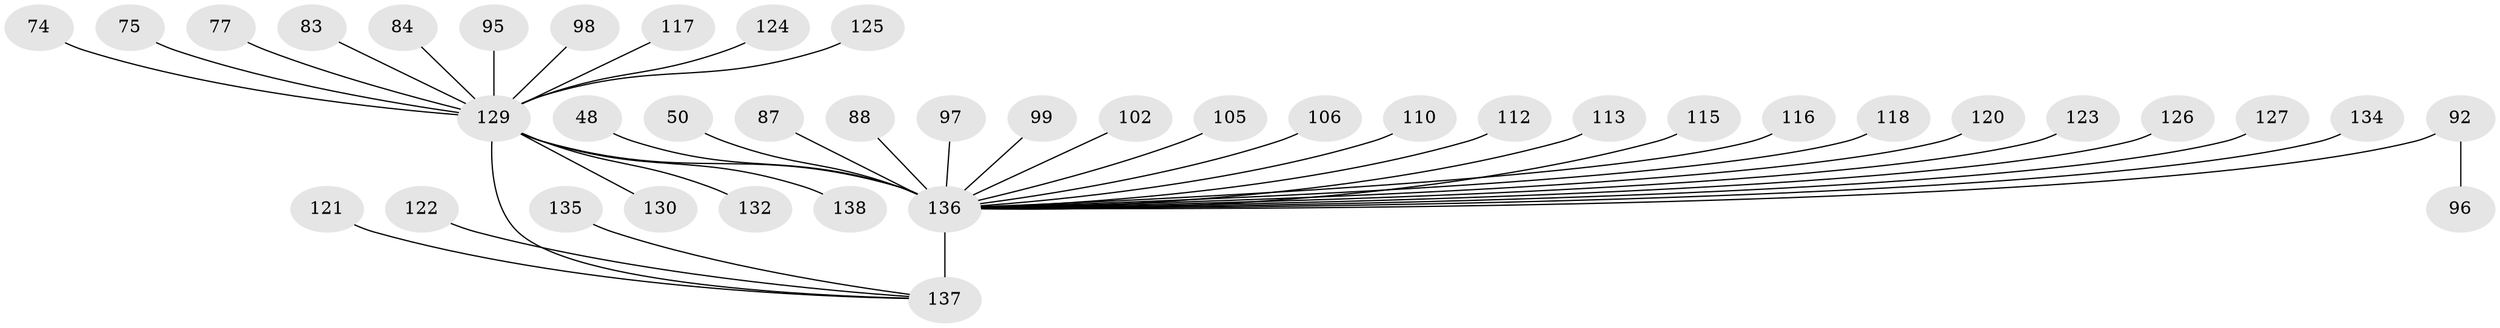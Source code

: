 // original degree distribution, {28: 0.007246376811594203, 4: 0.043478260869565216, 8: 0.007246376811594203, 11: 0.007246376811594203, 7: 0.021739130434782608, 1: 0.572463768115942, 9: 0.007246376811594203, 13: 0.007246376811594203, 6: 0.036231884057971016, 3: 0.10144927536231885, 2: 0.18115942028985507, 5: 0.007246376811594203}
// Generated by graph-tools (version 1.1) at 2025/51/03/04/25 21:51:54]
// undirected, 41 vertices, 41 edges
graph export_dot {
graph [start="1"]
  node [color=gray90,style=filled];
  48;
  50;
  74;
  75;
  77;
  83;
  84;
  87;
  88 [super="+68"];
  92 [super="+55+78"];
  95 [super="+81"];
  96;
  97;
  98;
  99;
  102;
  105;
  106;
  110;
  112;
  113;
  115;
  116;
  117;
  118 [super="+21+103"];
  120;
  121;
  122;
  123 [super="+61"];
  124;
  125;
  126 [super="+89"];
  127 [super="+76"];
  129 [super="+67+100"];
  130 [super="+82"];
  132;
  134;
  135;
  136 [super="+35+131+133+17+28+91+25+26+37"];
  137 [super="+12+109+80+93+104+101+108+111+119"];
  138 [super="+56"];
  48 -- 136;
  50 -- 136;
  74 -- 129;
  75 -- 129;
  77 -- 129;
  83 -- 129;
  84 -- 129;
  87 -- 136;
  88 -- 136;
  92 -- 96;
  92 -- 136 [weight=3];
  95 -- 129 [weight=2];
  97 -- 136;
  98 -- 129;
  99 -- 136;
  102 -- 136;
  105 -- 136;
  106 -- 136;
  110 -- 136;
  112 -- 136;
  113 -- 136;
  115 -- 136;
  116 -- 136;
  117 -- 129;
  118 -- 136;
  120 -- 136;
  121 -- 137;
  122 -- 137;
  123 -- 136;
  124 -- 129;
  125 -- 129;
  126 -- 136 [weight=2];
  127 -- 136;
  129 -- 137;
  129 -- 130;
  129 -- 132;
  129 -- 136 [weight=13];
  129 -- 138;
  134 -- 136;
  135 -- 137;
  136 -- 137 [weight=6];
}
